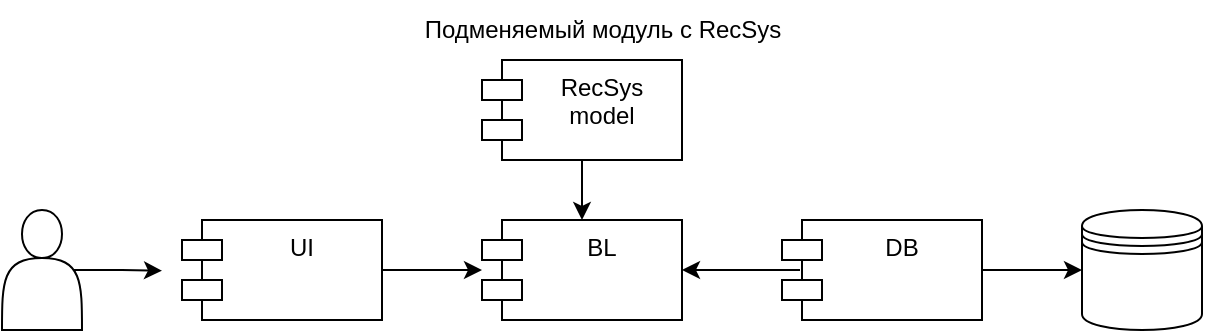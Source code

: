 <mxfile version="24.0.7" type="device">
  <diagram name="Страница — 1" id="F0dyf2Io5g1IZgXmvbbo">
    <mxGraphModel dx="1290" dy="538" grid="1" gridSize="10" guides="1" tooltips="1" connect="1" arrows="1" fold="1" page="1" pageScale="1" pageWidth="827" pageHeight="1169" math="0" shadow="0">
      <root>
        <mxCell id="0" />
        <mxCell id="1" parent="0" />
        <mxCell id="SW-o9fP6w4DmSt5TqJ0Z-6" style="edgeStyle=orthogonalEdgeStyle;rounded=0;orthogonalLoop=1;jettySize=auto;html=1;exitX=1;exitY=0.5;exitDx=0;exitDy=0;" parent="1" source="SW-o9fP6w4DmSt5TqJ0Z-1" target="SW-o9fP6w4DmSt5TqJ0Z-2" edge="1">
          <mxGeometry relative="1" as="geometry" />
        </mxCell>
        <mxCell id="SW-o9fP6w4DmSt5TqJ0Z-1" value="UI" style="shape=module;align=left;spacingLeft=20;align=center;verticalAlign=top;whiteSpace=wrap;html=1;" parent="1" vertex="1">
          <mxGeometry x="220" y="140" width="100" height="50" as="geometry" />
        </mxCell>
        <mxCell id="SW-o9fP6w4DmSt5TqJ0Z-12" style="edgeStyle=orthogonalEdgeStyle;rounded=0;orthogonalLoop=1;jettySize=auto;html=1;exitX=0.5;exitY=1;exitDx=0;exitDy=0;entryX=0.5;entryY=0;entryDx=0;entryDy=0;" parent="1" source="SW-o9fP6w4DmSt5TqJ0Z-4" target="SW-o9fP6w4DmSt5TqJ0Z-2" edge="1">
          <mxGeometry relative="1" as="geometry" />
        </mxCell>
        <mxCell id="SW-o9fP6w4DmSt5TqJ0Z-2" value="BL" style="shape=module;align=left;spacingLeft=20;align=center;verticalAlign=top;whiteSpace=wrap;html=1;" parent="1" vertex="1">
          <mxGeometry x="370" y="140" width="100" height="50" as="geometry" />
        </mxCell>
        <mxCell id="SW-o9fP6w4DmSt5TqJ0Z-7" style="edgeStyle=orthogonalEdgeStyle;rounded=0;orthogonalLoop=1;jettySize=auto;html=1;exitX=0.09;exitY=0.5;exitDx=0;exitDy=0;exitPerimeter=0;entryX=1;entryY=0.5;entryDx=0;entryDy=0;" parent="1" source="SW-o9fP6w4DmSt5TqJ0Z-3" target="SW-o9fP6w4DmSt5TqJ0Z-2" edge="1">
          <mxGeometry relative="1" as="geometry" />
        </mxCell>
        <mxCell id="SW-o9fP6w4DmSt5TqJ0Z-9" style="edgeStyle=orthogonalEdgeStyle;rounded=0;orthogonalLoop=1;jettySize=auto;html=1;exitX=1;exitY=0.5;exitDx=0;exitDy=0;entryX=0;entryY=0.5;entryDx=0;entryDy=0;" parent="1" source="SW-o9fP6w4DmSt5TqJ0Z-3" target="SW-o9fP6w4DmSt5TqJ0Z-8" edge="1">
          <mxGeometry relative="1" as="geometry" />
        </mxCell>
        <mxCell id="SW-o9fP6w4DmSt5TqJ0Z-3" value="DB" style="shape=module;align=left;spacingLeft=20;align=center;verticalAlign=top;whiteSpace=wrap;html=1;" parent="1" vertex="1">
          <mxGeometry x="520" y="140" width="100" height="50" as="geometry" />
        </mxCell>
        <mxCell id="SW-o9fP6w4DmSt5TqJ0Z-4" value="&lt;div&gt;RecSys&lt;/div&gt;&lt;div&gt;model&lt;br&gt;&lt;/div&gt;" style="shape=module;align=left;spacingLeft=20;align=center;verticalAlign=top;whiteSpace=wrap;html=1;" parent="1" vertex="1">
          <mxGeometry x="370" y="60" width="100" height="50" as="geometry" />
        </mxCell>
        <mxCell id="SW-o9fP6w4DmSt5TqJ0Z-8" value="" style="shape=datastore;whiteSpace=wrap;html=1;" parent="1" vertex="1">
          <mxGeometry x="670" y="135" width="60" height="60" as="geometry" />
        </mxCell>
        <mxCell id="SW-o9fP6w4DmSt5TqJ0Z-11" style="edgeStyle=orthogonalEdgeStyle;rounded=0;orthogonalLoop=1;jettySize=auto;html=1;exitX=0.9;exitY=0.5;exitDx=0;exitDy=0;exitPerimeter=0;" parent="1" source="SW-o9fP6w4DmSt5TqJ0Z-10" edge="1">
          <mxGeometry relative="1" as="geometry">
            <mxPoint x="210" y="165.333" as="targetPoint" />
          </mxGeometry>
        </mxCell>
        <mxCell id="SW-o9fP6w4DmSt5TqJ0Z-10" value="" style="shape=actor;whiteSpace=wrap;html=1;" parent="1" vertex="1">
          <mxGeometry x="130" y="135" width="40" height="60" as="geometry" />
        </mxCell>
        <mxCell id="SW-o9fP6w4DmSt5TqJ0Z-13" value="Подменяемый модуль с RecSys" style="text;html=1;align=center;verticalAlign=middle;resizable=0;points=[];autosize=1;strokeColor=none;fillColor=none;" parent="1" vertex="1">
          <mxGeometry x="330" y="30" width="200" height="30" as="geometry" />
        </mxCell>
      </root>
    </mxGraphModel>
  </diagram>
</mxfile>
